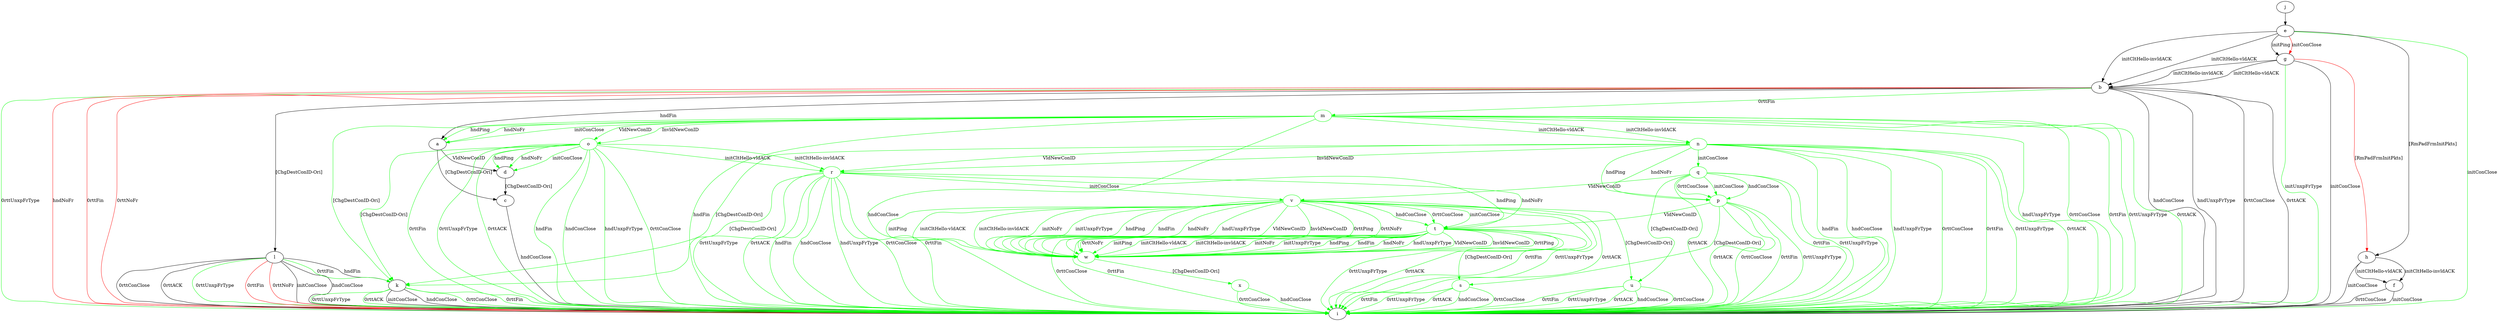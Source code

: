 digraph "" {
	a -> c	[key=0,
		label="[ChgDestConID-Ori] "];
	a -> d	[key=0,
		label="VldNewConID "];
	b -> a	[key=0,
		label="hndFin "];
	b -> i	[key=0,
		label="hndConClose "];
	b -> i	[key=1,
		label="hndUnxpFrType "];
	b -> i	[key=2,
		label="0rttConClose "];
	b -> i	[key=3,
		label="0rttACK "];
	b -> i	[key=4,
		color=green,
		label="0rttUnxpFrType "];
	b -> i	[key=5,
		color=red,
		label="hndNoFr "];
	b -> i	[key=6,
		color=red,
		label="0rttFin "];
	b -> i	[key=7,
		color=red,
		label="0rttNoFr "];
	b -> l	[key=0,
		label="[ChgDestConID-Ori] "];
	m	[color=green];
	b -> m	[key=0,
		color=green,
		label="0rttFin "];
	c -> i	[key=0,
		label="hndConClose "];
	d -> c	[key=0,
		label="[ChgDestConID-Ori] "];
	e -> b	[key=0,
		label="initCltHello-vldACK "];
	e -> b	[key=1,
		label="initCltHello-invldACK "];
	e -> g	[key=0,
		label="initPing "];
	e -> g	[key=1,
		color=red,
		label="initConClose "];
	e -> h	[key=0,
		label="[RmPadFrmInitPkts] "];
	e -> i	[key=0,
		color=green,
		label="initConClose "];
	f -> i	[key=0,
		label="initConClose "];
	f -> i	[key=1,
		label="0rttConClose "];
	g -> b	[key=0,
		label="initCltHello-vldACK "];
	g -> b	[key=1,
		label="initCltHello-invldACK "];
	g -> h	[key=0,
		color=red,
		label="[RmPadFrmInitPkts] "];
	g -> i	[key=0,
		label="initConClose "];
	g -> i	[key=1,
		color=green,
		label="initUnxpFrType "];
	h -> f	[key=0,
		label="initCltHello-vldACK "];
	h -> f	[key=1,
		label="initCltHello-invldACK "];
	h -> i	[key=0,
		label="initConClose "];
	j -> e	[key=0];
	k -> i	[key=0,
		label="initConClose "];
	k -> i	[key=1,
		label="hndConClose "];
	k -> i	[key=2,
		color=green,
		label="0rttConClose "];
	k -> i	[key=3,
		color=green,
		label="0rttFin "];
	k -> i	[key=4,
		color=green,
		label="0rttUnxpFrType "];
	k -> i	[key=5,
		color=green,
		label="0rttACK "];
	l -> i	[key=0,
		label="initConClose "];
	l -> i	[key=1,
		label="hndConClose "];
	l -> i	[key=2,
		label="0rttConClose "];
	l -> i	[key=3,
		label="0rttACK "];
	l -> i	[key=4,
		color=green,
		label="0rttUnxpFrType "];
	l -> i	[key=5,
		color=red,
		label="0rttFin "];
	l -> i	[key=6,
		color=red,
		label="0rttNoFr "];
	l -> k	[key=0,
		label="hndFin "];
	l -> k	[key=1,
		color=green,
		label="0rttFin "];
	m -> a	[key=0,
		color=green,
		label="initConClose "];
	m -> a	[key=1,
		color=green,
		label="hndPing "];
	m -> a	[key=2,
		color=green,
		label="hndNoFr "];
	m -> i	[key=0,
		color=green,
		label="hndFin "];
	m -> i	[key=1,
		color=green,
		label="hndConClose "];
	m -> i	[key=2,
		color=green,
		label="hndUnxpFrType "];
	m -> i	[key=3,
		color=green,
		label="0rttConClose "];
	m -> i	[key=4,
		color=green,
		label="0rttFin "];
	m -> i	[key=5,
		color=green,
		label="0rttUnxpFrType "];
	m -> i	[key=6,
		color=green,
		label="0rttACK "];
	m -> k	[key=0,
		color=green,
		label="[ChgDestConID-Ori] "];
	n	[color=green];
	m -> n	[key=0,
		color=green,
		label="initCltHello-vldACK "];
	m -> n	[key=1,
		color=green,
		label="initCltHello-invldACK "];
	o	[color=green];
	m -> o	[key=0,
		color=green,
		label="VldNewConID "];
	m -> o	[key=1,
		color=green,
		label="InvldNewConID "];
	n -> i	[key=0,
		color=green,
		label="hndFin "];
	n -> i	[key=1,
		color=green,
		label="hndConClose "];
	n -> i	[key=2,
		color=green,
		label="hndUnxpFrType "];
	n -> i	[key=3,
		color=green,
		label="0rttConClose "];
	n -> i	[key=4,
		color=green,
		label="0rttFin "];
	n -> i	[key=5,
		color=green,
		label="0rttUnxpFrType "];
	n -> i	[key=6,
		color=green,
		label="0rttACK "];
	n -> k	[key=0,
		color=green,
		label="[ChgDestConID-Ori] "];
	p	[color=green];
	n -> p	[key=0,
		color=green,
		label="hndPing "];
	n -> p	[key=1,
		color=green,
		label="hndNoFr "];
	q	[color=green];
	n -> q	[key=0,
		color=green,
		label="initConClose "];
	r	[color=green];
	n -> r	[key=0,
		color=green,
		label="VldNewConID "];
	n -> r	[key=1,
		color=green,
		label="InvldNewConID "];
	o -> d	[key=0,
		color=green,
		label="initConClose "];
	o -> d	[key=1,
		color=green,
		label="hndPing "];
	o -> d	[key=2,
		color=green,
		label="hndNoFr "];
	o -> i	[key=0,
		color=green,
		label="hndFin "];
	o -> i	[key=1,
		color=green,
		label="hndConClose "];
	o -> i	[key=2,
		color=green,
		label="hndUnxpFrType "];
	o -> i	[key=3,
		color=green,
		label="0rttConClose "];
	o -> i	[key=4,
		color=green,
		label="0rttFin "];
	o -> i	[key=5,
		color=green,
		label="0rttUnxpFrType "];
	o -> i	[key=6,
		color=green,
		label="0rttACK "];
	o -> k	[key=0,
		color=green,
		label="[ChgDestConID-Ori] "];
	o -> r	[key=0,
		color=green,
		label="initCltHello-vldACK "];
	o -> r	[key=1,
		color=green,
		label="initCltHello-invldACK "];
	p -> i	[key=0,
		color=green,
		label="0rttConClose "];
	p -> i	[key=1,
		color=green,
		label="0rttFin "];
	p -> i	[key=2,
		color=green,
		label="0rttUnxpFrType "];
	p -> i	[key=3,
		color=green,
		label="0rttACK "];
	s	[color=green];
	p -> s	[key=0,
		color=green,
		label="[ChgDestConID-Ori] "];
	t	[color=green];
	p -> t	[key=0,
		color=green,
		label="VldNewConID "];
	q -> i	[key=0,
		color=green,
		label="0rttFin "];
	q -> i	[key=1,
		color=green,
		label="0rttUnxpFrType "];
	q -> i	[key=2,
		color=green,
		label="0rttACK "];
	q -> p	[key=0,
		color=green,
		label="initConClose "];
	q -> p	[key=1,
		color=green,
		label="hndConClose "];
	q -> p	[key=2,
		color=green,
		label="0rttConClose "];
	u	[color=green];
	q -> u	[key=0,
		color=green,
		label="[ChgDestConID-Ori] "];
	v	[color=green];
	q -> v	[key=0,
		color=green,
		label="VldNewConID "];
	r -> i	[key=0,
		color=green,
		label="hndFin "];
	r -> i	[key=1,
		color=green,
		label="hndConClose "];
	r -> i	[key=2,
		color=green,
		label="hndUnxpFrType "];
	r -> i	[key=3,
		color=green,
		label="0rttConClose "];
	r -> i	[key=4,
		color=green,
		label="0rttFin "];
	r -> i	[key=5,
		color=green,
		label="0rttUnxpFrType "];
	r -> i	[key=6,
		color=green,
		label="0rttACK "];
	r -> k	[key=0,
		color=green,
		label="[ChgDestConID-Ori] "];
	r -> t	[key=0,
		color=green,
		label="hndPing "];
	r -> t	[key=1,
		color=green,
		label="hndNoFr "];
	r -> v	[key=0,
		color=green,
		label="initConClose "];
	s -> i	[key=0,
		color=green,
		label="hndConClose "];
	s -> i	[key=1,
		color=green,
		label="0rttConClose "];
	s -> i	[key=2,
		color=green,
		label="0rttFin "];
	s -> i	[key=3,
		color=green,
		label="0rttUnxpFrType "];
	s -> i	[key=4,
		color=green,
		label="0rttACK "];
	t -> i	[key=0,
		color=green,
		label="0rttConClose "];
	t -> i	[key=1,
		color=green,
		label="0rttFin "];
	t -> i	[key=2,
		color=green,
		label="0rttUnxpFrType "];
	t -> i	[key=3,
		color=green,
		label="0rttACK "];
	t -> s	[key=0,
		color=green,
		label="[ChgDestConID-Ori] "];
	w	[color=green];
	t -> w	[key=0,
		color=green,
		label="initPing "];
	t -> w	[key=1,
		color=green,
		label="initCltHello-vldACK "];
	t -> w	[key=2,
		color=green,
		label="initCltHello-invldACK "];
	t -> w	[key=3,
		color=green,
		label="initNoFr "];
	t -> w	[key=4,
		color=green,
		label="initUnxpFrType "];
	t -> w	[key=5,
		color=green,
		label="hndPing "];
	t -> w	[key=6,
		color=green,
		label="hndFin "];
	t -> w	[key=7,
		color=green,
		label="hndNoFr "];
	t -> w	[key=8,
		color=green,
		label="hndUnxpFrType "];
	t -> w	[key=9,
		color=green,
		label="VldNewConID "];
	t -> w	[key=10,
		color=green,
		label="InvldNewConID "];
	t -> w	[key=11,
		color=green,
		label="0rttPing "];
	t -> w	[key=12,
		color=green,
		label="0rttNoFr "];
	u -> i	[key=0,
		color=green,
		label="hndConClose "];
	u -> i	[key=1,
		color=green,
		label="0rttConClose "];
	u -> i	[key=2,
		color=green,
		label="0rttFin "];
	u -> i	[key=3,
		color=green,
		label="0rttUnxpFrType "];
	u -> i	[key=4,
		color=green,
		label="0rttACK "];
	v -> i	[key=0,
		color=green,
		label="0rttFin "];
	v -> i	[key=1,
		color=green,
		label="0rttUnxpFrType "];
	v -> i	[key=2,
		color=green,
		label="0rttACK "];
	v -> t	[key=0,
		color=green,
		label="initConClose "];
	v -> t	[key=1,
		color=green,
		label="hndConClose "];
	v -> t	[key=2,
		color=green,
		label="0rttConClose "];
	v -> u	[key=0,
		color=green,
		label="[ChgDestConID-Ori] "];
	v -> w	[key=0,
		color=green,
		label="initPing "];
	v -> w	[key=1,
		color=green,
		label="initCltHello-vldACK "];
	v -> w	[key=2,
		color=green,
		label="initCltHello-invldACK "];
	v -> w	[key=3,
		color=green,
		label="initNoFr "];
	v -> w	[key=4,
		color=green,
		label="initUnxpFrType "];
	v -> w	[key=5,
		color=green,
		label="hndPing "];
	v -> w	[key=6,
		color=green,
		label="hndFin "];
	v -> w	[key=7,
		color=green,
		label="hndNoFr "];
	v -> w	[key=8,
		color=green,
		label="hndUnxpFrType "];
	v -> w	[key=9,
		color=green,
		label="VldNewConID "];
	v -> w	[key=10,
		color=green,
		label="InvldNewConID "];
	v -> w	[key=11,
		color=green,
		label="0rttPing "];
	v -> w	[key=12,
		color=green,
		label="0rttNoFr "];
	x	[color=green];
	w -> x	[key=0,
		color=green,
		label="[ChgDestConID-Ori] "];
	x -> i	[key=0,
		color=green,
		label="hndConClose "];
	x -> i	[key=1,
		color=green,
		label="0rttConClose "];
}
